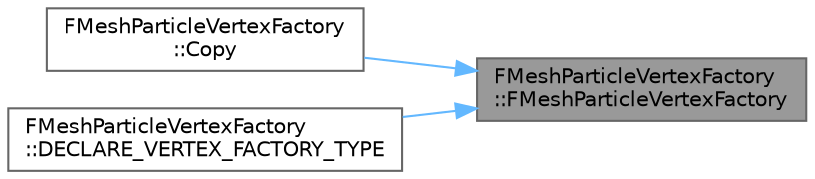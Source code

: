 digraph "FMeshParticleVertexFactory::FMeshParticleVertexFactory"
{
 // INTERACTIVE_SVG=YES
 // LATEX_PDF_SIZE
  bgcolor="transparent";
  edge [fontname=Helvetica,fontsize=10,labelfontname=Helvetica,labelfontsize=10];
  node [fontname=Helvetica,fontsize=10,shape=box,height=0.2,width=0.4];
  rankdir="RL";
  Node1 [id="Node000001",label="FMeshParticleVertexFactory\l::FMeshParticleVertexFactory",height=0.2,width=0.4,color="gray40", fillcolor="grey60", style="filled", fontcolor="black",tooltip=" "];
  Node1 -> Node2 [id="edge1_Node000001_Node000002",dir="back",color="steelblue1",style="solid",tooltip=" "];
  Node2 [id="Node000002",label="FMeshParticleVertexFactory\l::Copy",height=0.2,width=0.4,color="grey40", fillcolor="white", style="filled",URL="$d2/d02/classFMeshParticleVertexFactory.html#a061f8566396ed1a86a448730e3781a3e",tooltip="Copy the data from another vertex factory."];
  Node1 -> Node3 [id="edge2_Node000001_Node000003",dir="back",color="steelblue1",style="solid",tooltip=" "];
  Node3 [id="Node000003",label="FMeshParticleVertexFactory\l::DECLARE_VERTEX_FACTORY_TYPE",height=0.2,width=0.4,color="grey40", fillcolor="white", style="filled",URL="$d2/d02/classFMeshParticleVertexFactory.html#aaa539bcb29a40e7c6b9260c48a905721",tooltip=" "];
}
